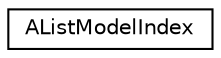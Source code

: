 digraph "Graphical Class Hierarchy"
{
 // LATEX_PDF_SIZE
  edge [fontname="Helvetica",fontsize="10",labelfontname="Helvetica",labelfontsize="10"];
  node [fontname="Helvetica",fontsize="10",shape=record];
  rankdir="LR";
  Node0 [label="AListModelIndex",height=0.2,width=0.4,color="black", fillcolor="white", style="filled",URL="$classAListModelIndex.html",tooltip=" "];
}
